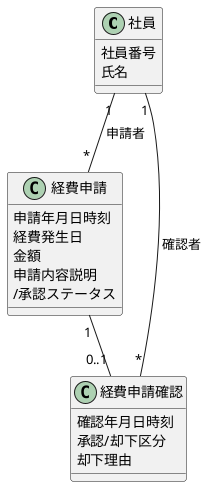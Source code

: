 @startuml

class 社員 {
  社員番号
  氏名
}

class 経費申請 {
  申請年月日時刻
  経費発生日
  金額
  申請内容説明
  /承認ステータス
}

class 経費申請確認 {
  確認年月日時刻
  承認/却下区分
  却下理由
}

社員 "1"--"*" 経費申請 : 申請者
社員 "1"--"*" 経費申請確認 : 確認者
経費申請 "1"--"0..1" 経費申請確認

@enduml
